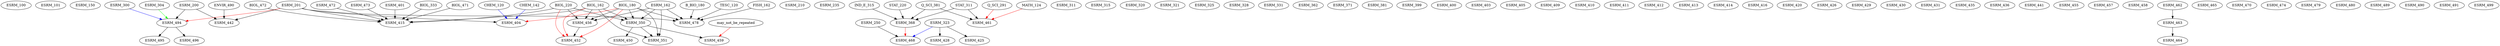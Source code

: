 digraph G {
    ESRM_100;
    ESRM_101;
    ESRM_150;
    ESRM_200;
    ESRM_201;
    ESRM_210;
    ESRM_235;
    ESRM_250;
    ESRM_300;
    ESRM_304;
    ESRM_311;
    ESRM_315;
    ESRM_320;
    ESRM_321;
    ESRM_323;
    ESRM_325;
    ESRM_328;
    ESRM_331;
    edge [color=black];
    BIOL_162 -> ESRM_350;
    BIOL_180 -> ESRM_350;
    BIOL_220 -> ESRM_350;
    ESRM_162 -> ESRM_350;
    edge [color=black];
    BIOL_162 -> ESRM_351;
    BIOL_180 -> ESRM_351;
    ESRM_162 -> ESRM_351;
    ESRM_350 -> ESRM_351;
    ESRM_362;
    edge [color=black];
    IND_E_315 -> ESRM_368;
    Q_SCI_381 -> ESRM_368;
    STAT_220 -> ESRM_368;
    STAT_311 -> ESRM_368;
    ESRM_371;
    ESRM_381;
    ESRM_399;
    ESRM_400;
    ESRM_401;
    ESRM_403;
    edge [color=black];
    ESRM_201 -> ESRM_404;
    edge [color=red];
    BIOL_180 -> ESRM_404;
    edge [color=blue];
    CHEM_120 -> ESRM_404;
    CHEM_142 -> ESRM_404;
    ESRM_405;
    ESRM_409;
    ESRM_410;
    ESRM_411;
    ESRM_412;
    ESRM_413;
    ESRM_414;
    edge [color=black];
    BIOL_162 -> ESRM_415;
    BIOL_220 -> ESRM_415;
    BIOL_333 -> ESRM_415;
    BIOL_471 -> ESRM_415;
    BIOL_472 -> ESRM_415;
    ESRM_201 -> ESRM_415;
    ESRM_401 -> ESRM_415;
    ESRM_472 -> ESRM_415;
    ESRM_473 -> ESRM_415;
    ESRM_416;
    ESRM_420;
    edge [color=black];
    ESRM_323 -> ESRM_425;
    ESRM_426;
    edge [color=black];
    ESRM_323 -> ESRM_428;
    ESRM_429;
    ESRM_430;
    ESRM_431;
    ESRM_435;
    ESRM_436;
    ESRM_441;
    edge [color=black];
    ESRM_200 -> ESRM_442;
    ESRM_201 -> ESRM_442;
    ENVIR_490 -> ESRM_442;
    edge [color=black];
    ESRM_350 -> ESRM_450;
    edge [color=black];
    ESRM_456 -> ESRM_452;
    edge [color=red];
    BIOL_162 -> ESRM_452;
    BIOL_180 -> ESRM_452;
    BIOL_220 -> ESRM_452;
    ESRM_455;
    edge [color=black];
    BIOL_162 -> ESRM_456;
    BIOL_180 -> ESRM_456;
    BIOL_220 -> ESRM_456;
    ESRM_162 -> ESRM_456;
    ESRM_457;
    ESRM_458;
    edge [color=black];
    ESRM_350 -> ESRM_459;
    edge [color=red];
    may_not_be_repeated -> ESRM_459;
    edge [color=black];
    Q_SCI_381 -> ESRM_461;
    STAT_311 -> ESRM_461;
    edge [color=red];
    Q_SCI_291 -> ESRM_461;
    MATH_124 -> ESRM_461;
    ESRM_462;
    edge [color=black];
    ESRM_462 -> ESRM_463;
    edge [color=black];
    ESRM_463 -> ESRM_464;
    ESRM_465;
    edge [color=black];
    ESRM_250 -> ESRM_468;
    edge [color=red];
    ESRM_368 -> ESRM_468;
    edge [color=blue];
    ESRM_323 -> ESRM_468;
    ESRM_470;
    ESRM_473;
    ESRM_474;
    edge [color=black];
    BIOL_180 -> ESRM_478;
    B_BIO_180 -> ESRM_478;
    TESC_120 -> ESRM_478;
    ESRM_201 -> ESRM_478;
    ESRM_162 -> ESRM_478;
    FISH_162 -> ESRM_478;
    ESRM_479;
    ESRM_480;
    ESRM_489;
    ESRM_490;
    ESRM_491;
    edge [color=black];
    ESRM_200 -> ESRM_494;
    edge [color=red];
    ESRM_201 -> ESRM_494;
    edge [color=blue];
    ESRM_300 -> ESRM_494;
    edge [color=green];
    ESRM_304 -> ESRM_494;
    edge [color=black];
    ESRM_494 -> ESRM_495;
    edge [color=black];
    ESRM_494 -> ESRM_496;
    ESRM_499;
}
